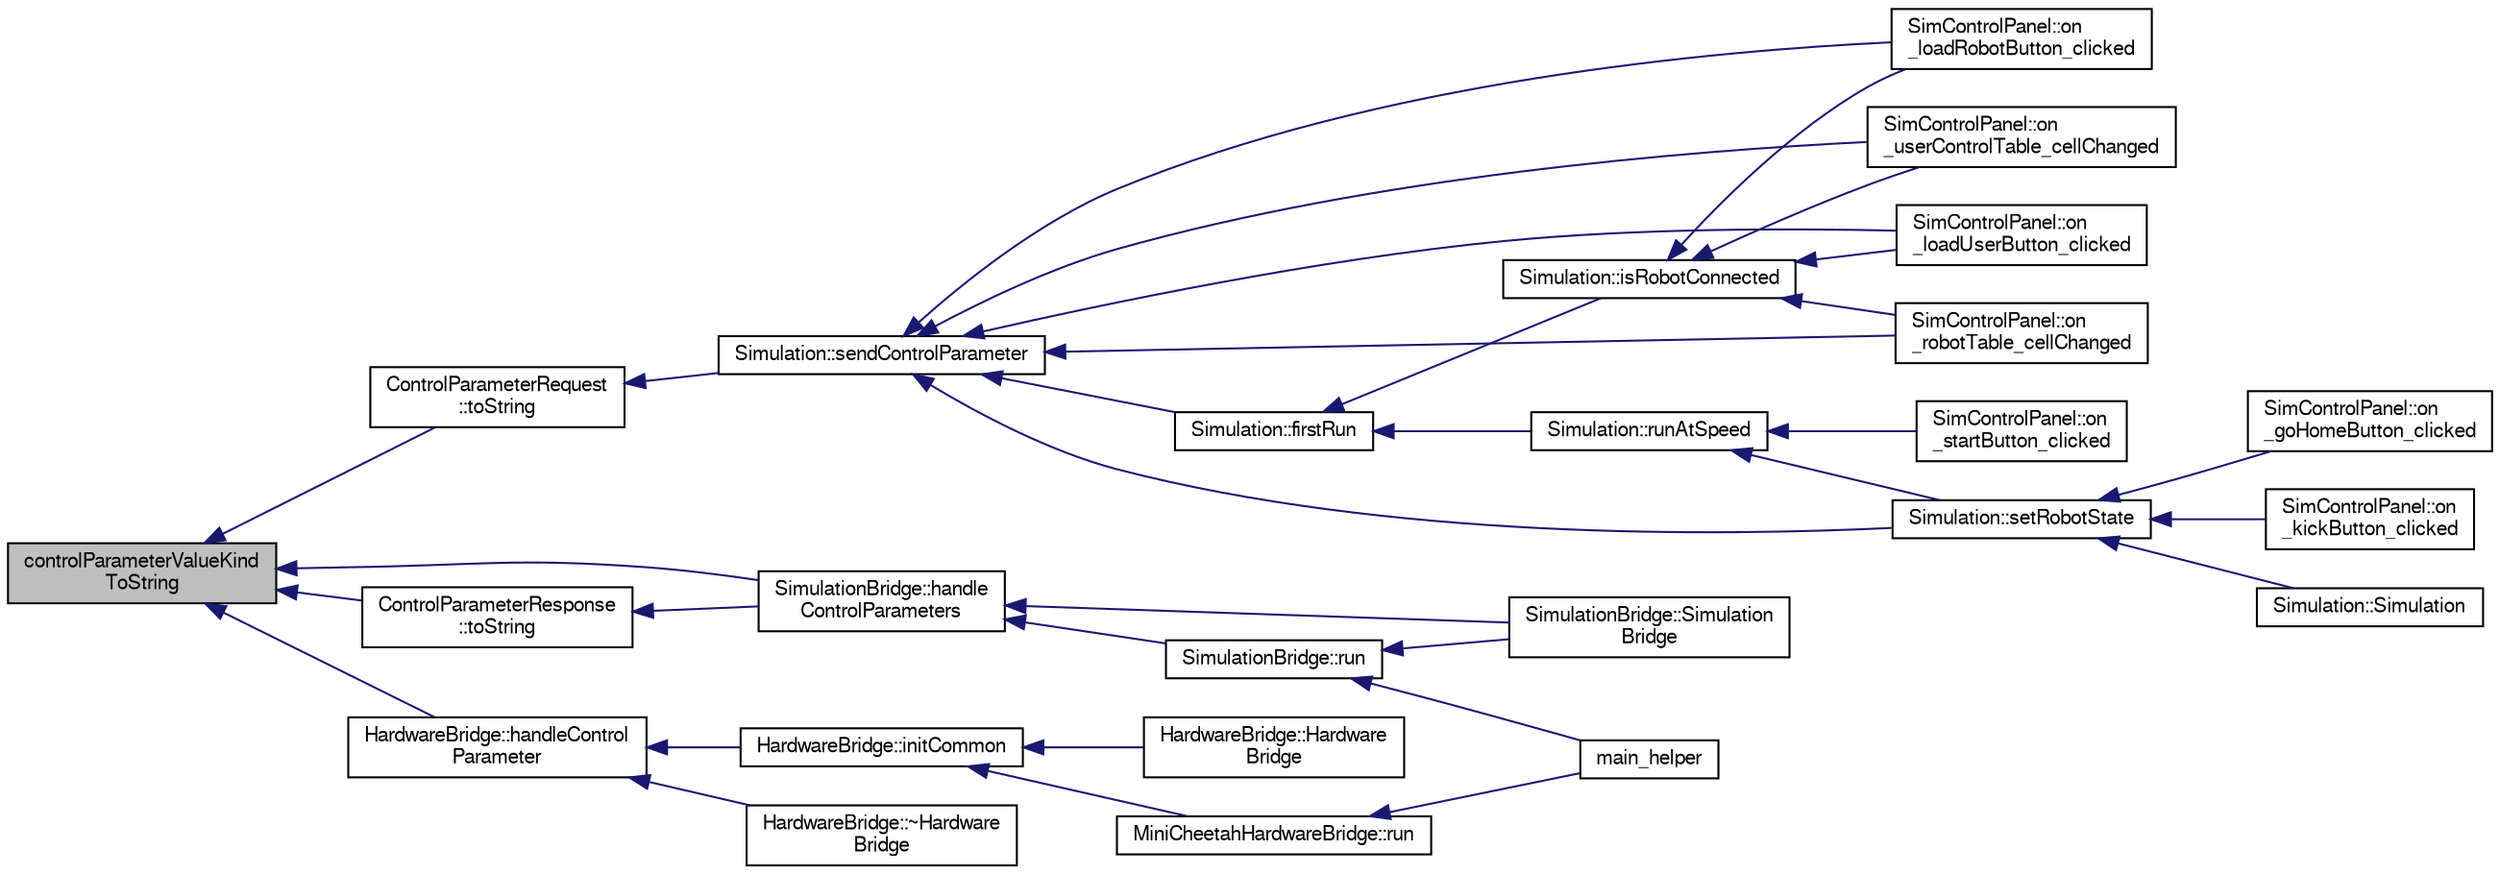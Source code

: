 digraph "controlParameterValueKindToString"
{
  edge [fontname="FreeSans",fontsize="10",labelfontname="FreeSans",labelfontsize="10"];
  node [fontname="FreeSans",fontsize="10",shape=record];
  rankdir="LR";
  Node1 [label="controlParameterValueKind\lToString",height=0.2,width=0.4,color="black", fillcolor="grey75", style="filled", fontcolor="black"];
  Node1 -> Node2 [dir="back",color="midnightblue",fontsize="10",style="solid",fontname="FreeSans"];
  Node2 [label="ControlParameterRequest\l::toString",height=0.2,width=0.4,color="black", fillcolor="white", style="filled",URL="$d6/d6d/struct_control_parameter_request.html#a8652e8975cfc2b0ea04e573ea7eb15e4"];
  Node2 -> Node3 [dir="back",color="midnightblue",fontsize="10",style="solid",fontname="FreeSans"];
  Node3 [label="Simulation::sendControlParameter",height=0.2,width=0.4,color="black", fillcolor="white", style="filled",URL="$dd/d14/class_simulation.html#a31364f2daa9daedef347aaff4001796c"];
  Node3 -> Node4 [dir="back",color="midnightblue",fontsize="10",style="solid",fontname="FreeSans"];
  Node4 [label="SimControlPanel::on\l_robotTable_cellChanged",height=0.2,width=0.4,color="black", fillcolor="white", style="filled",URL="$d1/d22/class_sim_control_panel.html#aac45ac89880d2d316de41365cd6b7cfb"];
  Node3 -> Node5 [dir="back",color="midnightblue",fontsize="10",style="solid",fontname="FreeSans"];
  Node5 [label="SimControlPanel::on\l_loadRobotButton_clicked",height=0.2,width=0.4,color="black", fillcolor="white", style="filled",URL="$d1/d22/class_sim_control_panel.html#a932918fe9325002dec7f5585c4bfc4f3"];
  Node3 -> Node6 [dir="back",color="midnightblue",fontsize="10",style="solid",fontname="FreeSans"];
  Node6 [label="SimControlPanel::on\l_userControlTable_cellChanged",height=0.2,width=0.4,color="black", fillcolor="white", style="filled",URL="$d1/d22/class_sim_control_panel.html#a0228e09f693480d3975515c2536dd9d2"];
  Node3 -> Node7 [dir="back",color="midnightblue",fontsize="10",style="solid",fontname="FreeSans"];
  Node7 [label="SimControlPanel::on\l_loadUserButton_clicked",height=0.2,width=0.4,color="black", fillcolor="white", style="filled",URL="$d1/d22/class_sim_control_panel.html#a9a891de8902696e8c1775978d517ed58"];
  Node3 -> Node8 [dir="back",color="midnightblue",fontsize="10",style="solid",fontname="FreeSans"];
  Node8 [label="Simulation::firstRun",height=0.2,width=0.4,color="black", fillcolor="white", style="filled",URL="$dd/d14/class_simulation.html#ab264f11e0f5fc0e601644f1c9e8ced64"];
  Node8 -> Node9 [dir="back",color="midnightblue",fontsize="10",style="solid",fontname="FreeSans"];
  Node9 [label="Simulation::runAtSpeed",height=0.2,width=0.4,color="black", fillcolor="white", style="filled",URL="$dd/d14/class_simulation.html#a34b590ee1fed73b2b6aaf3d2bcf3da0c"];
  Node9 -> Node10 [dir="back",color="midnightblue",fontsize="10",style="solid",fontname="FreeSans"];
  Node10 [label="SimControlPanel::on\l_startButton_clicked",height=0.2,width=0.4,color="black", fillcolor="white", style="filled",URL="$d1/d22/class_sim_control_panel.html#afdfa6b365805d23d5438862de97856ae"];
  Node9 -> Node11 [dir="back",color="midnightblue",fontsize="10",style="solid",fontname="FreeSans"];
  Node11 [label="Simulation::setRobotState",height=0.2,width=0.4,color="black", fillcolor="white", style="filled",URL="$dd/d14/class_simulation.html#a8a3a6fa9691b58d5dc614d98b8e4fefb"];
  Node11 -> Node12 [dir="back",color="midnightblue",fontsize="10",style="solid",fontname="FreeSans"];
  Node12 [label="SimControlPanel::on\l_goHomeButton_clicked",height=0.2,width=0.4,color="black", fillcolor="white", style="filled",URL="$d1/d22/class_sim_control_panel.html#a9fd8fa720052f15525637834f456c465"];
  Node11 -> Node13 [dir="back",color="midnightblue",fontsize="10",style="solid",fontname="FreeSans"];
  Node13 [label="SimControlPanel::on\l_kickButton_clicked",height=0.2,width=0.4,color="black", fillcolor="white", style="filled",URL="$d1/d22/class_sim_control_panel.html#a18191363c7461cd1af623e790df2e71e"];
  Node11 -> Node14 [dir="back",color="midnightblue",fontsize="10",style="solid",fontname="FreeSans"];
  Node14 [label="Simulation::Simulation",height=0.2,width=0.4,color="black", fillcolor="white", style="filled",URL="$dd/d14/class_simulation.html#a6bf59d648bef2114a09ea3d81998ee3e"];
  Node8 -> Node15 [dir="back",color="midnightblue",fontsize="10",style="solid",fontname="FreeSans"];
  Node15 [label="Simulation::isRobotConnected",height=0.2,width=0.4,color="black", fillcolor="white", style="filled",URL="$dd/d14/class_simulation.html#a84d72d5cddf1b6b5dbbe94f83a448958"];
  Node15 -> Node4 [dir="back",color="midnightblue",fontsize="10",style="solid",fontname="FreeSans"];
  Node15 -> Node5 [dir="back",color="midnightblue",fontsize="10",style="solid",fontname="FreeSans"];
  Node15 -> Node6 [dir="back",color="midnightblue",fontsize="10",style="solid",fontname="FreeSans"];
  Node15 -> Node7 [dir="back",color="midnightblue",fontsize="10",style="solid",fontname="FreeSans"];
  Node3 -> Node11 [dir="back",color="midnightblue",fontsize="10",style="solid",fontname="FreeSans"];
  Node1 -> Node16 [dir="back",color="midnightblue",fontsize="10",style="solid",fontname="FreeSans"];
  Node16 [label="ControlParameterResponse\l::toString",height=0.2,width=0.4,color="black", fillcolor="white", style="filled",URL="$d4/d34/struct_control_parameter_response.html#a62038efa1fc5e7447a7dc5cf4e6db97c"];
  Node16 -> Node17 [dir="back",color="midnightblue",fontsize="10",style="solid",fontname="FreeSans"];
  Node17 [label="SimulationBridge::handle\lControlParameters",height=0.2,width=0.4,color="black", fillcolor="white", style="filled",URL="$d8/d3a/class_simulation_bridge.html#aba095e0bb12ca2f27d64e32015c397c1"];
  Node17 -> Node18 [dir="back",color="midnightblue",fontsize="10",style="solid",fontname="FreeSans"];
  Node18 [label="SimulationBridge::run",height=0.2,width=0.4,color="black", fillcolor="white", style="filled",URL="$d8/d3a/class_simulation_bridge.html#a0a9846e88d9afe3370ffe10db348a366"];
  Node18 -> Node19 [dir="back",color="midnightblue",fontsize="10",style="solid",fontname="FreeSans"];
  Node19 [label="main_helper",height=0.2,width=0.4,color="black", fillcolor="white", style="filled",URL="$d3/dfa/main__helper_8cpp.html#acd1b6ffaae55ecc3c765c38ce5bf3a95"];
  Node18 -> Node20 [dir="back",color="midnightblue",fontsize="10",style="solid",fontname="FreeSans"];
  Node20 [label="SimulationBridge::Simulation\lBridge",height=0.2,width=0.4,color="black", fillcolor="white", style="filled",URL="$d8/d3a/class_simulation_bridge.html#a5cdefecff31a17a54c840de90020d230"];
  Node17 -> Node20 [dir="back",color="midnightblue",fontsize="10",style="solid",fontname="FreeSans"];
  Node1 -> Node21 [dir="back",color="midnightblue",fontsize="10",style="solid",fontname="FreeSans"];
  Node21 [label="HardwareBridge::handleControl\lParameter",height=0.2,width=0.4,color="black", fillcolor="white", style="filled",URL="$d8/dd8/class_hardware_bridge.html#aa5bd1ccd29e15e2f0ecb5b3f65795784"];
  Node21 -> Node22 [dir="back",color="midnightblue",fontsize="10",style="solid",fontname="FreeSans"];
  Node22 [label="HardwareBridge::initCommon",height=0.2,width=0.4,color="black", fillcolor="white", style="filled",URL="$d8/dd8/class_hardware_bridge.html#a4a8078bc3b30d7260281598990243262"];
  Node22 -> Node23 [dir="back",color="midnightblue",fontsize="10",style="solid",fontname="FreeSans"];
  Node23 [label="MiniCheetahHardwareBridge::run",height=0.2,width=0.4,color="black", fillcolor="white", style="filled",URL="$d0/dc5/class_mini_cheetah_hardware_bridge.html#a685c0e118f44327e7734119bd232d484"];
  Node23 -> Node19 [dir="back",color="midnightblue",fontsize="10",style="solid",fontname="FreeSans"];
  Node22 -> Node24 [dir="back",color="midnightblue",fontsize="10",style="solid",fontname="FreeSans"];
  Node24 [label="HardwareBridge::Hardware\lBridge",height=0.2,width=0.4,color="black", fillcolor="white", style="filled",URL="$d8/dd8/class_hardware_bridge.html#a5de3c6c9f311c568c2ba4468e9b73313"];
  Node21 -> Node25 [dir="back",color="midnightblue",fontsize="10",style="solid",fontname="FreeSans"];
  Node25 [label="HardwareBridge::~Hardware\lBridge",height=0.2,width=0.4,color="black", fillcolor="white", style="filled",URL="$d8/dd8/class_hardware_bridge.html#a038873f692d1128e00c75f2b897ebdbd"];
  Node1 -> Node17 [dir="back",color="midnightblue",fontsize="10",style="solid",fontname="FreeSans"];
}
